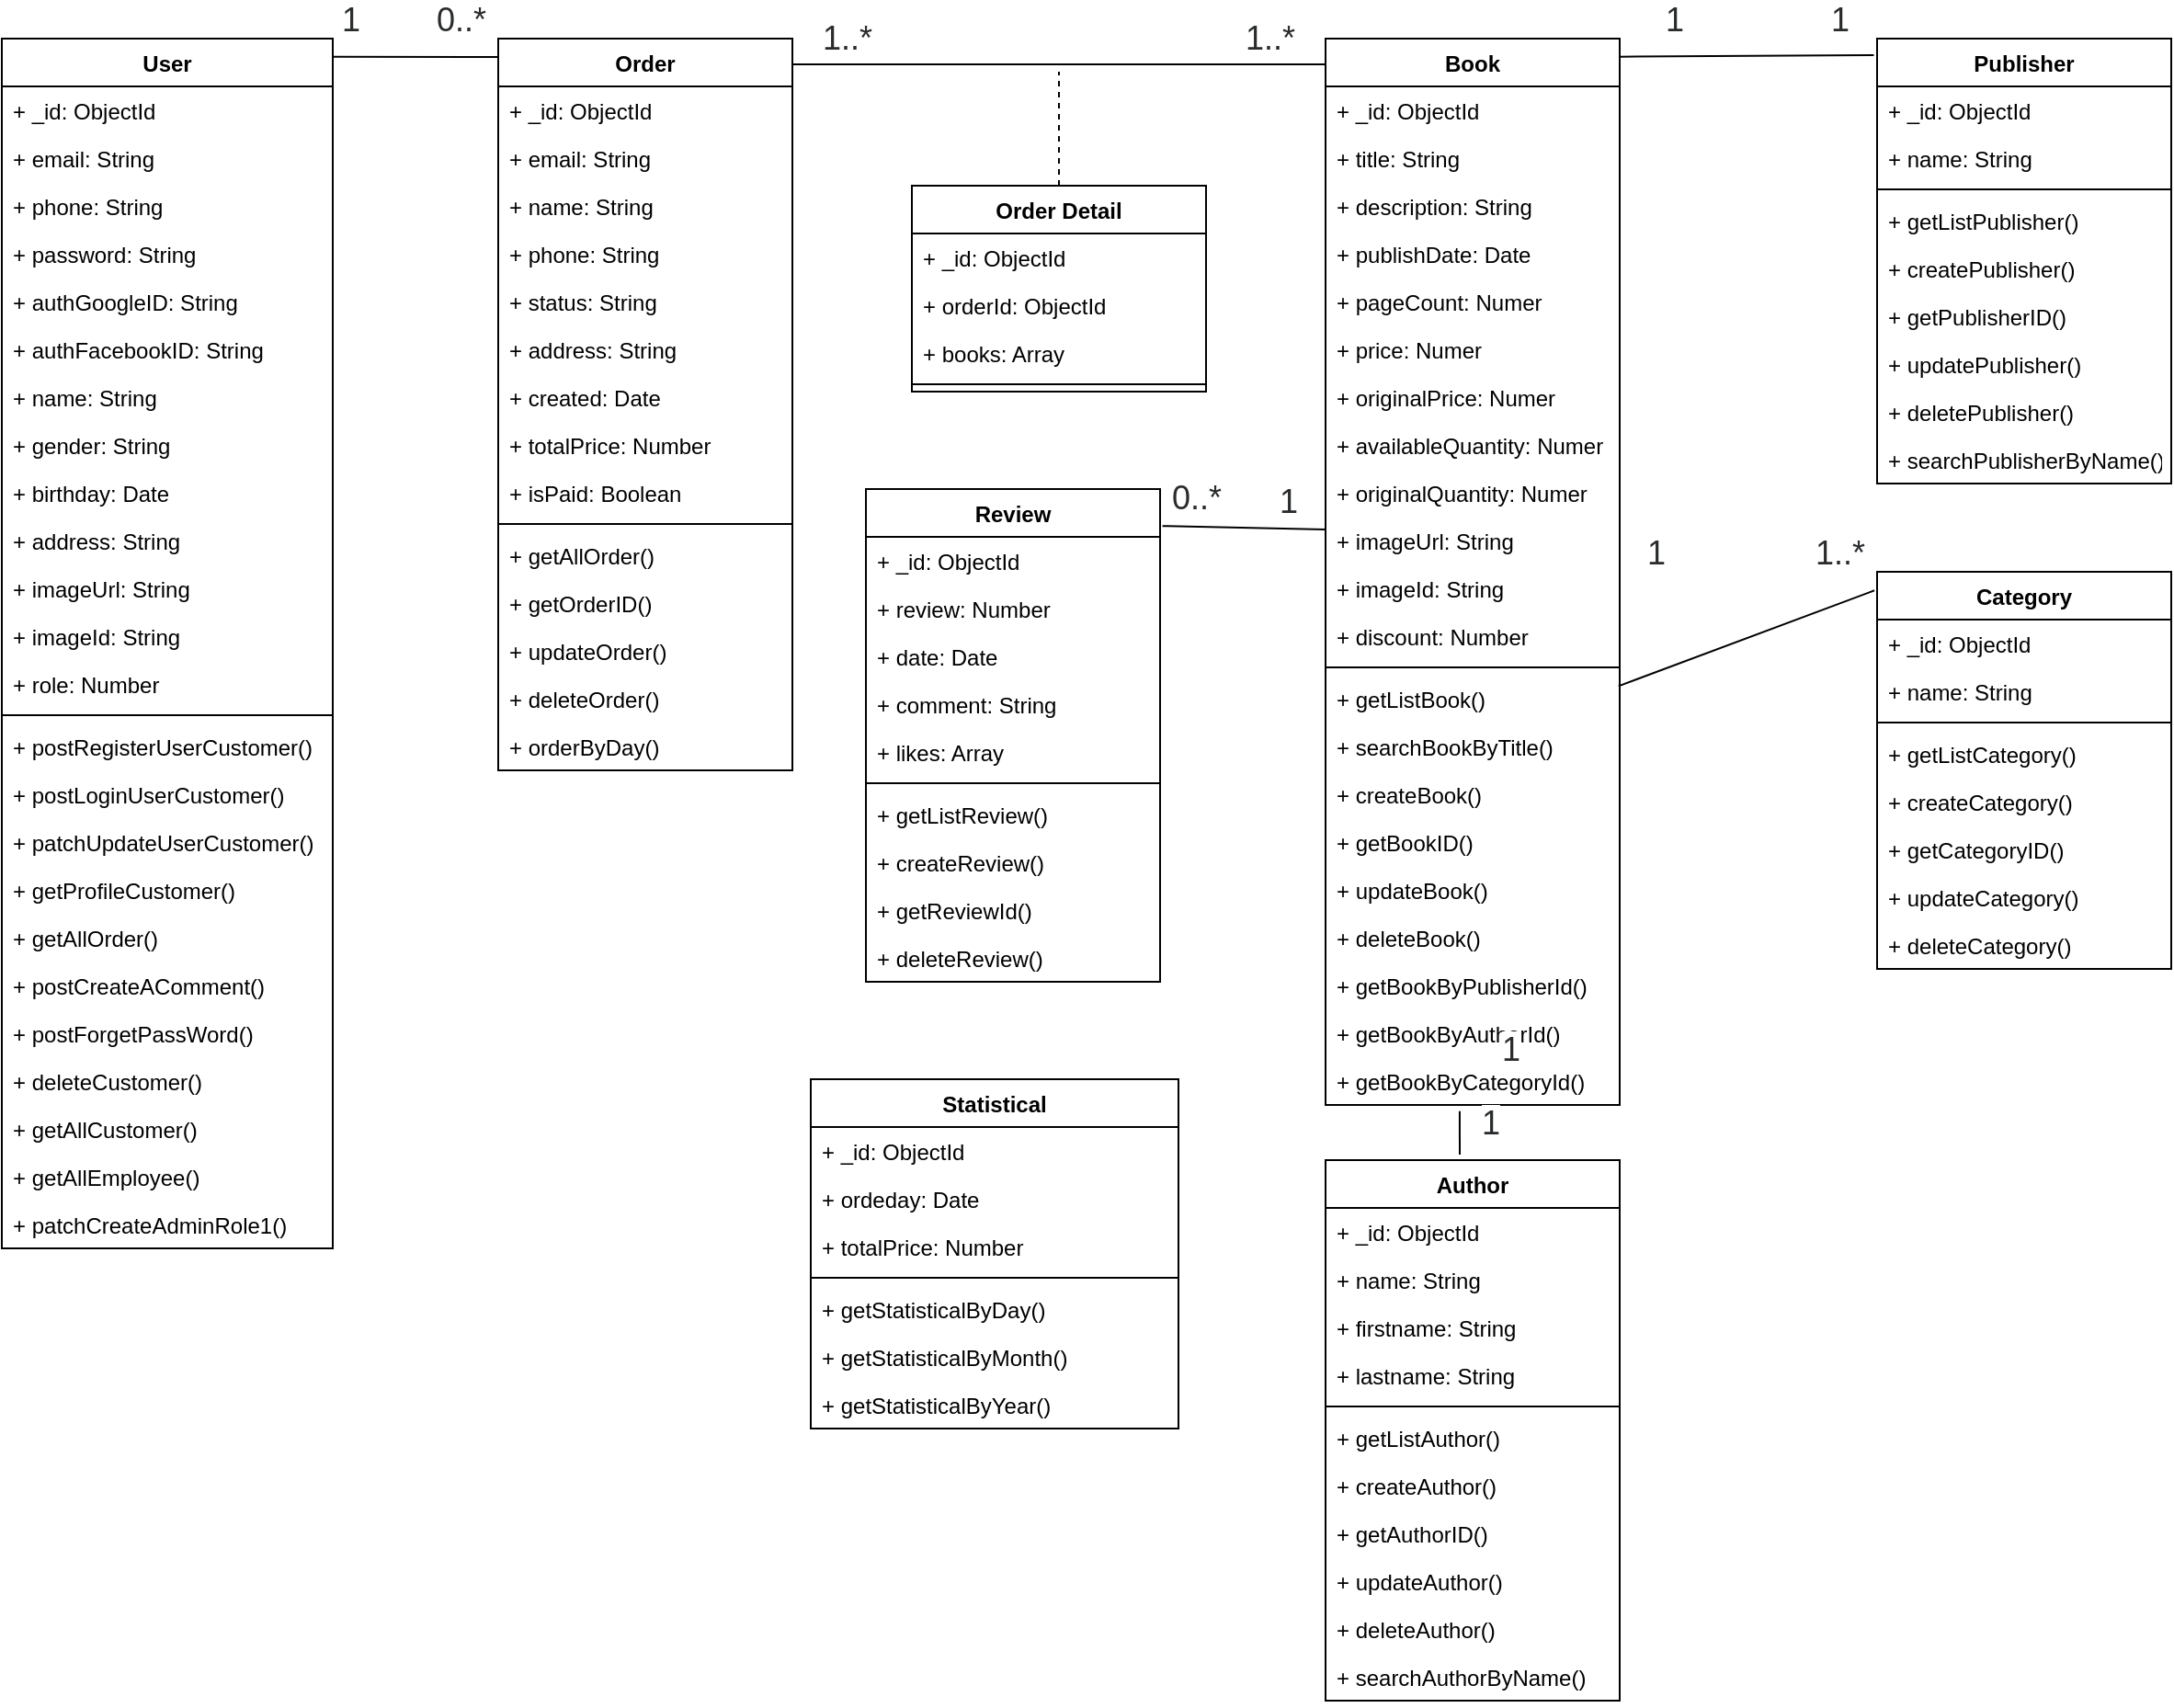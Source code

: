 <mxfile version="14.1.8" type="device"><diagram id="a4FAMUlHdTOHTeYspnEm" name="Page-1"><mxGraphModel dx="1803" dy="615" grid="1" gridSize="10" guides="1" tooltips="1" connect="1" arrows="1" fold="1" page="1" pageScale="1" pageWidth="291" pageHeight="413" math="0" shadow="0"><root><mxCell id="0"/><mxCell id="1" parent="0"/><mxCell id="iOgWodM2Bwvsw-cm8h_S-1" value="Book" style="swimlane;fontStyle=1;align=center;verticalAlign=top;childLayout=stackLayout;horizontal=1;startSize=26;horizontalStack=0;resizeParent=1;resizeParentMax=0;resizeLast=0;collapsible=1;marginBottom=0;" parent="1" vertex="1"><mxGeometry x="170" y="70" width="160" height="580" as="geometry"/></mxCell><mxCell id="iOgWodM2Bwvsw-cm8h_S-2" value="+ _id: ObjectId" style="text;strokeColor=none;fillColor=none;align=left;verticalAlign=top;spacingLeft=4;spacingRight=4;overflow=hidden;rotatable=0;points=[[0,0.5],[1,0.5]];portConstraint=eastwest;" parent="iOgWodM2Bwvsw-cm8h_S-1" vertex="1"><mxGeometry y="26" width="160" height="26" as="geometry"/></mxCell><mxCell id="iOgWodM2Bwvsw-cm8h_S-5" value="+ title: String" style="text;strokeColor=none;fillColor=none;align=left;verticalAlign=top;spacingLeft=4;spacingRight=4;overflow=hidden;rotatable=0;points=[[0,0.5],[1,0.5]];portConstraint=eastwest;" parent="iOgWodM2Bwvsw-cm8h_S-1" vertex="1"><mxGeometry y="52" width="160" height="26" as="geometry"/></mxCell><mxCell id="iOgWodM2Bwvsw-cm8h_S-6" value="+ description: String&#10;" style="text;strokeColor=none;fillColor=none;align=left;verticalAlign=top;spacingLeft=4;spacingRight=4;overflow=hidden;rotatable=0;points=[[0,0.5],[1,0.5]];portConstraint=eastwest;" parent="iOgWodM2Bwvsw-cm8h_S-1" vertex="1"><mxGeometry y="78" width="160" height="26" as="geometry"/></mxCell><mxCell id="iOgWodM2Bwvsw-cm8h_S-7" value="+ publishDate: Date&#10;" style="text;strokeColor=none;fillColor=none;align=left;verticalAlign=top;spacingLeft=4;spacingRight=4;overflow=hidden;rotatable=0;points=[[0,0.5],[1,0.5]];portConstraint=eastwest;" parent="iOgWodM2Bwvsw-cm8h_S-1" vertex="1"><mxGeometry y="104" width="160" height="26" as="geometry"/></mxCell><mxCell id="iOgWodM2Bwvsw-cm8h_S-8" value="+ pageCount: Numer&#10;" style="text;strokeColor=none;fillColor=none;align=left;verticalAlign=top;spacingLeft=4;spacingRight=4;overflow=hidden;rotatable=0;points=[[0,0.5],[1,0.5]];portConstraint=eastwest;" parent="iOgWodM2Bwvsw-cm8h_S-1" vertex="1"><mxGeometry y="130" width="160" height="26" as="geometry"/></mxCell><mxCell id="iOgWodM2Bwvsw-cm8h_S-9" value="+ price: Numer&#10;" style="text;strokeColor=none;fillColor=none;align=left;verticalAlign=top;spacingLeft=4;spacingRight=4;overflow=hidden;rotatable=0;points=[[0,0.5],[1,0.5]];portConstraint=eastwest;" parent="iOgWodM2Bwvsw-cm8h_S-1" vertex="1"><mxGeometry y="156" width="160" height="26" as="geometry"/></mxCell><mxCell id="Fc0qCWiPgRlfcZwgJmHc-1" value="+ originalPrice: Numer&#10;" style="text;strokeColor=none;fillColor=none;align=left;verticalAlign=top;spacingLeft=4;spacingRight=4;overflow=hidden;rotatable=0;points=[[0,0.5],[1,0.5]];portConstraint=eastwest;" vertex="1" parent="iOgWodM2Bwvsw-cm8h_S-1"><mxGeometry y="182" width="160" height="26" as="geometry"/></mxCell><mxCell id="iOgWodM2Bwvsw-cm8h_S-10" value="+ availableQuantity: Numer&#10;" style="text;strokeColor=none;fillColor=none;align=left;verticalAlign=top;spacingLeft=4;spacingRight=4;overflow=hidden;rotatable=0;points=[[0,0.5],[1,0.5]];portConstraint=eastwest;" parent="iOgWodM2Bwvsw-cm8h_S-1" vertex="1"><mxGeometry y="208" width="160" height="26" as="geometry"/></mxCell><mxCell id="Fc0qCWiPgRlfcZwgJmHc-2" value="+ originalQuantity: Numer&#10;" style="text;strokeColor=none;fillColor=none;align=left;verticalAlign=top;spacingLeft=4;spacingRight=4;overflow=hidden;rotatable=0;points=[[0,0.5],[1,0.5]];portConstraint=eastwest;" vertex="1" parent="iOgWodM2Bwvsw-cm8h_S-1"><mxGeometry y="234" width="160" height="26" as="geometry"/></mxCell><mxCell id="iOgWodM2Bwvsw-cm8h_S-11" value="+ imageUrl: String&#10;" style="text;strokeColor=none;fillColor=none;align=left;verticalAlign=top;spacingLeft=4;spacingRight=4;overflow=hidden;rotatable=0;points=[[0,0.5],[1,0.5]];portConstraint=eastwest;" parent="iOgWodM2Bwvsw-cm8h_S-1" vertex="1"><mxGeometry y="260" width="160" height="26" as="geometry"/></mxCell><mxCell id="iOgWodM2Bwvsw-cm8h_S-13" value="+ imageId: String&#10;" style="text;strokeColor=none;fillColor=none;align=left;verticalAlign=top;spacingLeft=4;spacingRight=4;overflow=hidden;rotatable=0;points=[[0,0.5],[1,0.5]];portConstraint=eastwest;" parent="iOgWodM2Bwvsw-cm8h_S-1" vertex="1"><mxGeometry y="286" width="160" height="26" as="geometry"/></mxCell><mxCell id="iOgWodM2Bwvsw-cm8h_S-12" value="+ discount: Number&#10;" style="text;strokeColor=none;fillColor=none;align=left;verticalAlign=top;spacingLeft=4;spacingRight=4;overflow=hidden;rotatable=0;points=[[0,0.5],[1,0.5]];portConstraint=eastwest;" parent="iOgWodM2Bwvsw-cm8h_S-1" vertex="1"><mxGeometry y="312" width="160" height="26" as="geometry"/></mxCell><mxCell id="iOgWodM2Bwvsw-cm8h_S-3" value="" style="line;strokeWidth=1;fillColor=none;align=left;verticalAlign=middle;spacingTop=-1;spacingLeft=3;spacingRight=3;rotatable=0;labelPosition=right;points=[];portConstraint=eastwest;" parent="iOgWodM2Bwvsw-cm8h_S-1" vertex="1"><mxGeometry y="338" width="160" height="8" as="geometry"/></mxCell><mxCell id="iOgWodM2Bwvsw-cm8h_S-4" value="+ getListBook()" style="text;strokeColor=none;fillColor=none;align=left;verticalAlign=top;spacingLeft=4;spacingRight=4;overflow=hidden;rotatable=0;points=[[0,0.5],[1,0.5]];portConstraint=eastwest;" parent="iOgWodM2Bwvsw-cm8h_S-1" vertex="1"><mxGeometry y="346" width="160" height="26" as="geometry"/></mxCell><mxCell id="iOgWodM2Bwvsw-cm8h_S-14" value="+ searchBookByTitle()" style="text;strokeColor=none;fillColor=none;align=left;verticalAlign=top;spacingLeft=4;spacingRight=4;overflow=hidden;rotatable=0;points=[[0,0.5],[1,0.5]];portConstraint=eastwest;" parent="iOgWodM2Bwvsw-cm8h_S-1" vertex="1"><mxGeometry y="372" width="160" height="26" as="geometry"/></mxCell><mxCell id="iOgWodM2Bwvsw-cm8h_S-15" value="+ createBook()" style="text;strokeColor=none;fillColor=none;align=left;verticalAlign=top;spacingLeft=4;spacingRight=4;overflow=hidden;rotatable=0;points=[[0,0.5],[1,0.5]];portConstraint=eastwest;" parent="iOgWodM2Bwvsw-cm8h_S-1" vertex="1"><mxGeometry y="398" width="160" height="26" as="geometry"/></mxCell><mxCell id="iOgWodM2Bwvsw-cm8h_S-16" value="+ getBookID()" style="text;strokeColor=none;fillColor=none;align=left;verticalAlign=top;spacingLeft=4;spacingRight=4;overflow=hidden;rotatable=0;points=[[0,0.5],[1,0.5]];portConstraint=eastwest;" parent="iOgWodM2Bwvsw-cm8h_S-1" vertex="1"><mxGeometry y="424" width="160" height="26" as="geometry"/></mxCell><mxCell id="iOgWodM2Bwvsw-cm8h_S-17" value="+ updateBook()" style="text;strokeColor=none;fillColor=none;align=left;verticalAlign=top;spacingLeft=4;spacingRight=4;overflow=hidden;rotatable=0;points=[[0,0.5],[1,0.5]];portConstraint=eastwest;" parent="iOgWodM2Bwvsw-cm8h_S-1" vertex="1"><mxGeometry y="450" width="160" height="26" as="geometry"/></mxCell><mxCell id="iOgWodM2Bwvsw-cm8h_S-18" value="+ deleteBook()" style="text;strokeColor=none;fillColor=none;align=left;verticalAlign=top;spacingLeft=4;spacingRight=4;overflow=hidden;rotatable=0;points=[[0,0.5],[1,0.5]];portConstraint=eastwest;" parent="iOgWodM2Bwvsw-cm8h_S-1" vertex="1"><mxGeometry y="476" width="160" height="26" as="geometry"/></mxCell><mxCell id="iOgWodM2Bwvsw-cm8h_S-19" value="+ getBookByPublisherId()" style="text;strokeColor=none;fillColor=none;align=left;verticalAlign=top;spacingLeft=4;spacingRight=4;overflow=hidden;rotatable=0;points=[[0,0.5],[1,0.5]];portConstraint=eastwest;" parent="iOgWodM2Bwvsw-cm8h_S-1" vertex="1"><mxGeometry y="502" width="160" height="26" as="geometry"/></mxCell><mxCell id="iOgWodM2Bwvsw-cm8h_S-20" value="+ getBookByAuthorId()" style="text;strokeColor=none;fillColor=none;align=left;verticalAlign=top;spacingLeft=4;spacingRight=4;overflow=hidden;rotatable=0;points=[[0,0.5],[1,0.5]];portConstraint=eastwest;" parent="iOgWodM2Bwvsw-cm8h_S-1" vertex="1"><mxGeometry y="528" width="160" height="26" as="geometry"/></mxCell><mxCell id="iOgWodM2Bwvsw-cm8h_S-21" value="+ getBookByCategoryId()" style="text;strokeColor=none;fillColor=none;align=left;verticalAlign=top;spacingLeft=4;spacingRight=4;overflow=hidden;rotatable=0;points=[[0,0.5],[1,0.5]];portConstraint=eastwest;" parent="iOgWodM2Bwvsw-cm8h_S-1" vertex="1"><mxGeometry y="554" width="160" height="26" as="geometry"/></mxCell><mxCell id="iOgWodM2Bwvsw-cm8h_S-22" value="User&#10;" style="swimlane;fontStyle=1;align=center;verticalAlign=top;childLayout=stackLayout;horizontal=1;startSize=26;horizontalStack=0;resizeParent=1;resizeParentMax=0;resizeLast=0;collapsible=1;marginBottom=0;" parent="1" vertex="1"><mxGeometry x="-550" y="70" width="180" height="658" as="geometry"/></mxCell><mxCell id="iOgWodM2Bwvsw-cm8h_S-23" value="+ _id: ObjectId" style="text;strokeColor=none;fillColor=none;align=left;verticalAlign=top;spacingLeft=4;spacingRight=4;overflow=hidden;rotatable=0;points=[[0,0.5],[1,0.5]];portConstraint=eastwest;" parent="iOgWodM2Bwvsw-cm8h_S-22" vertex="1"><mxGeometry y="26" width="180" height="26" as="geometry"/></mxCell><mxCell id="iOgWodM2Bwvsw-cm8h_S-26" value="+ email: String&#10;" style="text;strokeColor=none;fillColor=none;align=left;verticalAlign=top;spacingLeft=4;spacingRight=4;overflow=hidden;rotatable=0;points=[[0,0.5],[1,0.5]];portConstraint=eastwest;" parent="iOgWodM2Bwvsw-cm8h_S-22" vertex="1"><mxGeometry y="52" width="180" height="26" as="geometry"/></mxCell><mxCell id="iOgWodM2Bwvsw-cm8h_S-27" value="+ phone: String&#10;" style="text;strokeColor=none;fillColor=none;align=left;verticalAlign=top;spacingLeft=4;spacingRight=4;overflow=hidden;rotatable=0;points=[[0,0.5],[1,0.5]];portConstraint=eastwest;" parent="iOgWodM2Bwvsw-cm8h_S-22" vertex="1"><mxGeometry y="78" width="180" height="26" as="geometry"/></mxCell><mxCell id="iOgWodM2Bwvsw-cm8h_S-28" value="+ password: String&#10;" style="text;strokeColor=none;fillColor=none;align=left;verticalAlign=top;spacingLeft=4;spacingRight=4;overflow=hidden;rotatable=0;points=[[0,0.5],[1,0.5]];portConstraint=eastwest;" parent="iOgWodM2Bwvsw-cm8h_S-22" vertex="1"><mxGeometry y="104" width="180" height="26" as="geometry"/></mxCell><mxCell id="iOgWodM2Bwvsw-cm8h_S-29" value="+ authGoogleID: String&#10;" style="text;strokeColor=none;fillColor=none;align=left;verticalAlign=top;spacingLeft=4;spacingRight=4;overflow=hidden;rotatable=0;points=[[0,0.5],[1,0.5]];portConstraint=eastwest;" parent="iOgWodM2Bwvsw-cm8h_S-22" vertex="1"><mxGeometry y="130" width="180" height="26" as="geometry"/></mxCell><mxCell id="iOgWodM2Bwvsw-cm8h_S-30" value="+ authFacebookID: String&#10;" style="text;strokeColor=none;fillColor=none;align=left;verticalAlign=top;spacingLeft=4;spacingRight=4;overflow=hidden;rotatable=0;points=[[0,0.5],[1,0.5]];portConstraint=eastwest;" parent="iOgWodM2Bwvsw-cm8h_S-22" vertex="1"><mxGeometry y="156" width="180" height="26" as="geometry"/></mxCell><mxCell id="iOgWodM2Bwvsw-cm8h_S-32" value="+ name: String&#10;" style="text;strokeColor=none;fillColor=none;align=left;verticalAlign=top;spacingLeft=4;spacingRight=4;overflow=hidden;rotatable=0;points=[[0,0.5],[1,0.5]];portConstraint=eastwest;" parent="iOgWodM2Bwvsw-cm8h_S-22" vertex="1"><mxGeometry y="182" width="180" height="26" as="geometry"/></mxCell><mxCell id="iOgWodM2Bwvsw-cm8h_S-33" value="+ gender: String&#10;" style="text;strokeColor=none;fillColor=none;align=left;verticalAlign=top;spacingLeft=4;spacingRight=4;overflow=hidden;rotatable=0;points=[[0,0.5],[1,0.5]];portConstraint=eastwest;" parent="iOgWodM2Bwvsw-cm8h_S-22" vertex="1"><mxGeometry y="208" width="180" height="26" as="geometry"/></mxCell><mxCell id="iOgWodM2Bwvsw-cm8h_S-34" value="+ birthday: Date" style="text;strokeColor=none;fillColor=none;align=left;verticalAlign=top;spacingLeft=4;spacingRight=4;overflow=hidden;rotatable=0;points=[[0,0.5],[1,0.5]];portConstraint=eastwest;" parent="iOgWodM2Bwvsw-cm8h_S-22" vertex="1"><mxGeometry y="234" width="180" height="26" as="geometry"/></mxCell><mxCell id="iOgWodM2Bwvsw-cm8h_S-35" value="+ address: String&#10;" style="text;strokeColor=none;fillColor=none;align=left;verticalAlign=top;spacingLeft=4;spacingRight=4;overflow=hidden;rotatable=0;points=[[0,0.5],[1,0.5]];portConstraint=eastwest;" parent="iOgWodM2Bwvsw-cm8h_S-22" vertex="1"><mxGeometry y="260" width="180" height="26" as="geometry"/></mxCell><mxCell id="iOgWodM2Bwvsw-cm8h_S-36" value="+ imageUrl: String&#10;" style="text;strokeColor=none;fillColor=none;align=left;verticalAlign=top;spacingLeft=4;spacingRight=4;overflow=hidden;rotatable=0;points=[[0,0.5],[1,0.5]];portConstraint=eastwest;" parent="iOgWodM2Bwvsw-cm8h_S-22" vertex="1"><mxGeometry y="286" width="180" height="26" as="geometry"/></mxCell><mxCell id="iOgWodM2Bwvsw-cm8h_S-37" value="+ imageId: String&#10;" style="text;strokeColor=none;fillColor=none;align=left;verticalAlign=top;spacingLeft=4;spacingRight=4;overflow=hidden;rotatable=0;points=[[0,0.5],[1,0.5]];portConstraint=eastwest;" parent="iOgWodM2Bwvsw-cm8h_S-22" vertex="1"><mxGeometry y="312" width="180" height="26" as="geometry"/></mxCell><mxCell id="iOgWodM2Bwvsw-cm8h_S-38" value="+ role: Number&#10;" style="text;strokeColor=none;fillColor=none;align=left;verticalAlign=top;spacingLeft=4;spacingRight=4;overflow=hidden;rotatable=0;points=[[0,0.5],[1,0.5]];portConstraint=eastwest;" parent="iOgWodM2Bwvsw-cm8h_S-22" vertex="1"><mxGeometry y="338" width="180" height="26" as="geometry"/></mxCell><mxCell id="iOgWodM2Bwvsw-cm8h_S-24" value="" style="line;strokeWidth=1;fillColor=none;align=left;verticalAlign=middle;spacingTop=-1;spacingLeft=3;spacingRight=3;rotatable=0;labelPosition=right;points=[];portConstraint=eastwest;" parent="iOgWodM2Bwvsw-cm8h_S-22" vertex="1"><mxGeometry y="364" width="180" height="8" as="geometry"/></mxCell><mxCell id="iOgWodM2Bwvsw-cm8h_S-25" value="+ postRegisterUserCustomer()" style="text;strokeColor=none;fillColor=none;align=left;verticalAlign=top;spacingLeft=4;spacingRight=4;overflow=hidden;rotatable=0;points=[[0,0.5],[1,0.5]];portConstraint=eastwest;" parent="iOgWodM2Bwvsw-cm8h_S-22" vertex="1"><mxGeometry y="372" width="180" height="26" as="geometry"/></mxCell><mxCell id="iOgWodM2Bwvsw-cm8h_S-41" value="+ postLoginUserCustomer()" style="text;strokeColor=none;fillColor=none;align=left;verticalAlign=top;spacingLeft=4;spacingRight=4;overflow=hidden;rotatable=0;points=[[0,0.5],[1,0.5]];portConstraint=eastwest;" parent="iOgWodM2Bwvsw-cm8h_S-22" vertex="1"><mxGeometry y="398" width="180" height="26" as="geometry"/></mxCell><mxCell id="iOgWodM2Bwvsw-cm8h_S-42" value="+ patchUpdateUserCustomer()" style="text;strokeColor=none;fillColor=none;align=left;verticalAlign=top;spacingLeft=4;spacingRight=4;overflow=hidden;rotatable=0;points=[[0,0.5],[1,0.5]];portConstraint=eastwest;" parent="iOgWodM2Bwvsw-cm8h_S-22" vertex="1"><mxGeometry y="424" width="180" height="26" as="geometry"/></mxCell><mxCell id="iOgWodM2Bwvsw-cm8h_S-43" value="+ getProfileCustomer()" style="text;strokeColor=none;fillColor=none;align=left;verticalAlign=top;spacingLeft=4;spacingRight=4;overflow=hidden;rotatable=0;points=[[0,0.5],[1,0.5]];portConstraint=eastwest;" parent="iOgWodM2Bwvsw-cm8h_S-22" vertex="1"><mxGeometry y="450" width="180" height="26" as="geometry"/></mxCell><mxCell id="iOgWodM2Bwvsw-cm8h_S-44" value="+ getAllOrder()" style="text;strokeColor=none;fillColor=none;align=left;verticalAlign=top;spacingLeft=4;spacingRight=4;overflow=hidden;rotatable=0;points=[[0,0.5],[1,0.5]];portConstraint=eastwest;" parent="iOgWodM2Bwvsw-cm8h_S-22" vertex="1"><mxGeometry y="476" width="180" height="26" as="geometry"/></mxCell><mxCell id="iOgWodM2Bwvsw-cm8h_S-45" value="+ postCreateAComment()" style="text;strokeColor=none;fillColor=none;align=left;verticalAlign=top;spacingLeft=4;spacingRight=4;overflow=hidden;rotatable=0;points=[[0,0.5],[1,0.5]];portConstraint=eastwest;" parent="iOgWodM2Bwvsw-cm8h_S-22" vertex="1"><mxGeometry y="502" width="180" height="26" as="geometry"/></mxCell><mxCell id="iOgWodM2Bwvsw-cm8h_S-46" value="+ postForgetPassWord()" style="text;strokeColor=none;fillColor=none;align=left;verticalAlign=top;spacingLeft=4;spacingRight=4;overflow=hidden;rotatable=0;points=[[0,0.5],[1,0.5]];portConstraint=eastwest;" parent="iOgWodM2Bwvsw-cm8h_S-22" vertex="1"><mxGeometry y="528" width="180" height="26" as="geometry"/></mxCell><mxCell id="iOgWodM2Bwvsw-cm8h_S-47" value="+ deleteCustomer()" style="text;strokeColor=none;fillColor=none;align=left;verticalAlign=top;spacingLeft=4;spacingRight=4;overflow=hidden;rotatable=0;points=[[0,0.5],[1,0.5]];portConstraint=eastwest;" parent="iOgWodM2Bwvsw-cm8h_S-22" vertex="1"><mxGeometry y="554" width="180" height="26" as="geometry"/></mxCell><mxCell id="iOgWodM2Bwvsw-cm8h_S-48" value="+ getAllCustomer()" style="text;strokeColor=none;fillColor=none;align=left;verticalAlign=top;spacingLeft=4;spacingRight=4;overflow=hidden;rotatable=0;points=[[0,0.5],[1,0.5]];portConstraint=eastwest;" parent="iOgWodM2Bwvsw-cm8h_S-22" vertex="1"><mxGeometry y="580" width="180" height="26" as="geometry"/></mxCell><mxCell id="iOgWodM2Bwvsw-cm8h_S-49" value="+ getAllEmployee()" style="text;strokeColor=none;fillColor=none;align=left;verticalAlign=top;spacingLeft=4;spacingRight=4;overflow=hidden;rotatable=0;points=[[0,0.5],[1,0.5]];portConstraint=eastwest;" parent="iOgWodM2Bwvsw-cm8h_S-22" vertex="1"><mxGeometry y="606" width="180" height="26" as="geometry"/></mxCell><mxCell id="iOgWodM2Bwvsw-cm8h_S-50" value="+ patchCreateAdminRole1()" style="text;strokeColor=none;fillColor=none;align=left;verticalAlign=top;spacingLeft=4;spacingRight=4;overflow=hidden;rotatable=0;points=[[0,0.5],[1,0.5]];portConstraint=eastwest;" parent="iOgWodM2Bwvsw-cm8h_S-22" vertex="1"><mxGeometry y="632" width="180" height="26" as="geometry"/></mxCell><mxCell id="iOgWodM2Bwvsw-cm8h_S-51" value="Category" style="swimlane;fontStyle=1;align=center;verticalAlign=top;childLayout=stackLayout;horizontal=1;startSize=26;horizontalStack=0;resizeParent=1;resizeParentMax=0;resizeLast=0;collapsible=1;marginBottom=0;" parent="1" vertex="1"><mxGeometry x="470" y="360" width="160" height="216" as="geometry"/></mxCell><mxCell id="iOgWodM2Bwvsw-cm8h_S-55" value="+ _id: ObjectId" style="text;strokeColor=none;fillColor=none;align=left;verticalAlign=top;spacingLeft=4;spacingRight=4;overflow=hidden;rotatable=0;points=[[0,0.5],[1,0.5]];portConstraint=eastwest;" parent="iOgWodM2Bwvsw-cm8h_S-51" vertex="1"><mxGeometry y="26" width="160" height="26" as="geometry"/></mxCell><mxCell id="iOgWodM2Bwvsw-cm8h_S-52" value="+ name: String" style="text;strokeColor=none;fillColor=none;align=left;verticalAlign=top;spacingLeft=4;spacingRight=4;overflow=hidden;rotatable=0;points=[[0,0.5],[1,0.5]];portConstraint=eastwest;" parent="iOgWodM2Bwvsw-cm8h_S-51" vertex="1"><mxGeometry y="52" width="160" height="26" as="geometry"/></mxCell><mxCell id="iOgWodM2Bwvsw-cm8h_S-53" value="" style="line;strokeWidth=1;fillColor=none;align=left;verticalAlign=middle;spacingTop=-1;spacingLeft=3;spacingRight=3;rotatable=0;labelPosition=right;points=[];portConstraint=eastwest;" parent="iOgWodM2Bwvsw-cm8h_S-51" vertex="1"><mxGeometry y="78" width="160" height="8" as="geometry"/></mxCell><mxCell id="iOgWodM2Bwvsw-cm8h_S-54" value="+ getListCategory()" style="text;strokeColor=none;fillColor=none;align=left;verticalAlign=top;spacingLeft=4;spacingRight=4;overflow=hidden;rotatable=0;points=[[0,0.5],[1,0.5]];portConstraint=eastwest;" parent="iOgWodM2Bwvsw-cm8h_S-51" vertex="1"><mxGeometry y="86" width="160" height="26" as="geometry"/></mxCell><mxCell id="iOgWodM2Bwvsw-cm8h_S-61" value="+ createCategory()" style="text;strokeColor=none;fillColor=none;align=left;verticalAlign=top;spacingLeft=4;spacingRight=4;overflow=hidden;rotatable=0;points=[[0,0.5],[1,0.5]];portConstraint=eastwest;" parent="iOgWodM2Bwvsw-cm8h_S-51" vertex="1"><mxGeometry y="112" width="160" height="26" as="geometry"/></mxCell><mxCell id="iOgWodM2Bwvsw-cm8h_S-62" value="+ getCategoryID()" style="text;strokeColor=none;fillColor=none;align=left;verticalAlign=top;spacingLeft=4;spacingRight=4;overflow=hidden;rotatable=0;points=[[0,0.5],[1,0.5]];portConstraint=eastwest;" parent="iOgWodM2Bwvsw-cm8h_S-51" vertex="1"><mxGeometry y="138" width="160" height="26" as="geometry"/></mxCell><mxCell id="iOgWodM2Bwvsw-cm8h_S-63" value="+ updateCategory()" style="text;strokeColor=none;fillColor=none;align=left;verticalAlign=top;spacingLeft=4;spacingRight=4;overflow=hidden;rotatable=0;points=[[0,0.5],[1,0.5]];portConstraint=eastwest;" parent="iOgWodM2Bwvsw-cm8h_S-51" vertex="1"><mxGeometry y="164" width="160" height="26" as="geometry"/></mxCell><mxCell id="iOgWodM2Bwvsw-cm8h_S-64" value="+ deleteCategory()" style="text;strokeColor=none;fillColor=none;align=left;verticalAlign=top;spacingLeft=4;spacingRight=4;overflow=hidden;rotatable=0;points=[[0,0.5],[1,0.5]];portConstraint=eastwest;" parent="iOgWodM2Bwvsw-cm8h_S-51" vertex="1"><mxGeometry y="190" width="160" height="26" as="geometry"/></mxCell><mxCell id="iOgWodM2Bwvsw-cm8h_S-56" value="Order" style="swimlane;fontStyle=1;align=center;verticalAlign=top;childLayout=stackLayout;horizontal=1;startSize=26;horizontalStack=0;resizeParent=1;resizeParentMax=0;resizeLast=0;collapsible=1;marginBottom=0;" parent="1" vertex="1"><mxGeometry x="-280" y="70" width="160" height="398" as="geometry"/></mxCell><mxCell id="iOgWodM2Bwvsw-cm8h_S-57" value="+ _id: ObjectId" style="text;strokeColor=none;fillColor=none;align=left;verticalAlign=top;spacingLeft=4;spacingRight=4;overflow=hidden;rotatable=0;points=[[0,0.5],[1,0.5]];portConstraint=eastwest;" parent="iOgWodM2Bwvsw-cm8h_S-56" vertex="1"><mxGeometry y="26" width="160" height="26" as="geometry"/></mxCell><mxCell id="iOgWodM2Bwvsw-cm8h_S-65" value="+ email: String" style="text;strokeColor=none;fillColor=none;align=left;verticalAlign=top;spacingLeft=4;spacingRight=4;overflow=hidden;rotatable=0;points=[[0,0.5],[1,0.5]];portConstraint=eastwest;" parent="iOgWodM2Bwvsw-cm8h_S-56" vertex="1"><mxGeometry y="52" width="160" height="26" as="geometry"/></mxCell><mxCell id="iOgWodM2Bwvsw-cm8h_S-58" value="+ name: String" style="text;strokeColor=none;fillColor=none;align=left;verticalAlign=top;spacingLeft=4;spacingRight=4;overflow=hidden;rotatable=0;points=[[0,0.5],[1,0.5]];portConstraint=eastwest;" parent="iOgWodM2Bwvsw-cm8h_S-56" vertex="1"><mxGeometry y="78" width="160" height="26" as="geometry"/></mxCell><mxCell id="iOgWodM2Bwvsw-cm8h_S-66" value="+ phone: String" style="text;strokeColor=none;fillColor=none;align=left;verticalAlign=top;spacingLeft=4;spacingRight=4;overflow=hidden;rotatable=0;points=[[0,0.5],[1,0.5]];portConstraint=eastwest;" parent="iOgWodM2Bwvsw-cm8h_S-56" vertex="1"><mxGeometry y="104" width="160" height="26" as="geometry"/></mxCell><mxCell id="iOgWodM2Bwvsw-cm8h_S-67" value="+ status: String" style="text;strokeColor=none;fillColor=none;align=left;verticalAlign=top;spacingLeft=4;spacingRight=4;overflow=hidden;rotatable=0;points=[[0,0.5],[1,0.5]];portConstraint=eastwest;" parent="iOgWodM2Bwvsw-cm8h_S-56" vertex="1"><mxGeometry y="130" width="160" height="26" as="geometry"/></mxCell><mxCell id="iOgWodM2Bwvsw-cm8h_S-68" value="+ address: String" style="text;strokeColor=none;fillColor=none;align=left;verticalAlign=top;spacingLeft=4;spacingRight=4;overflow=hidden;rotatable=0;points=[[0,0.5],[1,0.5]];portConstraint=eastwest;" parent="iOgWodM2Bwvsw-cm8h_S-56" vertex="1"><mxGeometry y="156" width="160" height="26" as="geometry"/></mxCell><mxCell id="iOgWodM2Bwvsw-cm8h_S-69" value="+ created: Date" style="text;strokeColor=none;fillColor=none;align=left;verticalAlign=top;spacingLeft=4;spacingRight=4;overflow=hidden;rotatable=0;points=[[0,0.5],[1,0.5]];portConstraint=eastwest;" parent="iOgWodM2Bwvsw-cm8h_S-56" vertex="1"><mxGeometry y="182" width="160" height="26" as="geometry"/></mxCell><mxCell id="iOgWodM2Bwvsw-cm8h_S-70" value="+ totalPrice: Number" style="text;strokeColor=none;fillColor=none;align=left;verticalAlign=top;spacingLeft=4;spacingRight=4;overflow=hidden;rotatable=0;points=[[0,0.5],[1,0.5]];portConstraint=eastwest;" parent="iOgWodM2Bwvsw-cm8h_S-56" vertex="1"><mxGeometry y="208" width="160" height="26" as="geometry"/></mxCell><mxCell id="iOgWodM2Bwvsw-cm8h_S-71" value="+ isPaid: Boolean" style="text;strokeColor=none;fillColor=none;align=left;verticalAlign=top;spacingLeft=4;spacingRight=4;overflow=hidden;rotatable=0;points=[[0,0.5],[1,0.5]];portConstraint=eastwest;" parent="iOgWodM2Bwvsw-cm8h_S-56" vertex="1"><mxGeometry y="234" width="160" height="26" as="geometry"/></mxCell><mxCell id="iOgWodM2Bwvsw-cm8h_S-59" value="" style="line;strokeWidth=1;fillColor=none;align=left;verticalAlign=middle;spacingTop=-1;spacingLeft=3;spacingRight=3;rotatable=0;labelPosition=right;points=[];portConstraint=eastwest;" parent="iOgWodM2Bwvsw-cm8h_S-56" vertex="1"><mxGeometry y="260" width="160" height="8" as="geometry"/></mxCell><mxCell id="iOgWodM2Bwvsw-cm8h_S-60" value="+ getAllOrder()" style="text;strokeColor=none;fillColor=none;align=left;verticalAlign=top;spacingLeft=4;spacingRight=4;overflow=hidden;rotatable=0;points=[[0,0.5],[1,0.5]];portConstraint=eastwest;" parent="iOgWodM2Bwvsw-cm8h_S-56" vertex="1"><mxGeometry y="268" width="160" height="26" as="geometry"/></mxCell><mxCell id="iOgWodM2Bwvsw-cm8h_S-72" value="+ getOrderID()" style="text;strokeColor=none;fillColor=none;align=left;verticalAlign=top;spacingLeft=4;spacingRight=4;overflow=hidden;rotatable=0;points=[[0,0.5],[1,0.5]];portConstraint=eastwest;" parent="iOgWodM2Bwvsw-cm8h_S-56" vertex="1"><mxGeometry y="294" width="160" height="26" as="geometry"/></mxCell><mxCell id="iOgWodM2Bwvsw-cm8h_S-73" value="+ updateOrder()" style="text;strokeColor=none;fillColor=none;align=left;verticalAlign=top;spacingLeft=4;spacingRight=4;overflow=hidden;rotatable=0;points=[[0,0.5],[1,0.5]];portConstraint=eastwest;" parent="iOgWodM2Bwvsw-cm8h_S-56" vertex="1"><mxGeometry y="320" width="160" height="26" as="geometry"/></mxCell><mxCell id="iOgWodM2Bwvsw-cm8h_S-74" value="+ deleteOrder()" style="text;strokeColor=none;fillColor=none;align=left;verticalAlign=top;spacingLeft=4;spacingRight=4;overflow=hidden;rotatable=0;points=[[0,0.5],[1,0.5]];portConstraint=eastwest;" parent="iOgWodM2Bwvsw-cm8h_S-56" vertex="1"><mxGeometry y="346" width="160" height="26" as="geometry"/></mxCell><mxCell id="iOgWodM2Bwvsw-cm8h_S-75" value="+ orderByDay()" style="text;strokeColor=none;fillColor=none;align=left;verticalAlign=top;spacingLeft=4;spacingRight=4;overflow=hidden;rotatable=0;points=[[0,0.5],[1,0.5]];portConstraint=eastwest;" parent="iOgWodM2Bwvsw-cm8h_S-56" vertex="1"><mxGeometry y="372" width="160" height="26" as="geometry"/></mxCell><mxCell id="iOgWodM2Bwvsw-cm8h_S-76" value="Order Detail&#10;" style="swimlane;fontStyle=1;align=center;verticalAlign=top;childLayout=stackLayout;horizontal=1;startSize=26;horizontalStack=0;resizeParent=1;resizeParentMax=0;resizeLast=0;collapsible=1;marginBottom=0;" parent="1" vertex="1"><mxGeometry x="-55" y="150" width="160" height="112" as="geometry"/></mxCell><mxCell id="iOgWodM2Bwvsw-cm8h_S-77" value="+ _id: ObjectId" style="text;strokeColor=none;fillColor=none;align=left;verticalAlign=top;spacingLeft=4;spacingRight=4;overflow=hidden;rotatable=0;points=[[0,0.5],[1,0.5]];portConstraint=eastwest;" parent="iOgWodM2Bwvsw-cm8h_S-76" vertex="1"><mxGeometry y="26" width="160" height="26" as="geometry"/></mxCell><mxCell id="iOgWodM2Bwvsw-cm8h_S-78" value="+ orderId: ObjectId" style="text;strokeColor=none;fillColor=none;align=left;verticalAlign=top;spacingLeft=4;spacingRight=4;overflow=hidden;rotatable=0;points=[[0,0.5],[1,0.5]];portConstraint=eastwest;" parent="iOgWodM2Bwvsw-cm8h_S-76" vertex="1"><mxGeometry y="52" width="160" height="26" as="geometry"/></mxCell><mxCell id="iOgWodM2Bwvsw-cm8h_S-85" value="+ books: Array" style="text;strokeColor=none;fillColor=none;align=left;verticalAlign=top;spacingLeft=4;spacingRight=4;overflow=hidden;rotatable=0;points=[[0,0.5],[1,0.5]];portConstraint=eastwest;" parent="iOgWodM2Bwvsw-cm8h_S-76" vertex="1"><mxGeometry y="78" width="160" height="26" as="geometry"/></mxCell><mxCell id="iOgWodM2Bwvsw-cm8h_S-79" value="" style="line;strokeWidth=1;fillColor=none;align=left;verticalAlign=middle;spacingTop=-1;spacingLeft=3;spacingRight=3;rotatable=0;labelPosition=right;points=[];portConstraint=eastwest;" parent="iOgWodM2Bwvsw-cm8h_S-76" vertex="1"><mxGeometry y="104" width="160" height="8" as="geometry"/></mxCell><mxCell id="iOgWodM2Bwvsw-cm8h_S-86" value="Author" style="swimlane;fontStyle=1;align=center;verticalAlign=top;childLayout=stackLayout;horizontal=1;startSize=26;horizontalStack=0;resizeParent=1;resizeParentMax=0;resizeLast=0;collapsible=1;marginBottom=0;" parent="1" vertex="1"><mxGeometry x="170" y="680" width="160" height="294" as="geometry"/></mxCell><mxCell id="iOgWodM2Bwvsw-cm8h_S-87" value="+ _id: ObjectId" style="text;strokeColor=none;fillColor=none;align=left;verticalAlign=top;spacingLeft=4;spacingRight=4;overflow=hidden;rotatable=0;points=[[0,0.5],[1,0.5]];portConstraint=eastwest;" parent="iOgWodM2Bwvsw-cm8h_S-86" vertex="1"><mxGeometry y="26" width="160" height="26" as="geometry"/></mxCell><mxCell id="iOgWodM2Bwvsw-cm8h_S-95" value="+ name: String" style="text;strokeColor=none;fillColor=none;align=left;verticalAlign=top;spacingLeft=4;spacingRight=4;overflow=hidden;rotatable=0;points=[[0,0.5],[1,0.5]];portConstraint=eastwest;" parent="iOgWodM2Bwvsw-cm8h_S-86" vertex="1"><mxGeometry y="52" width="160" height="26" as="geometry"/></mxCell><mxCell id="iOgWodM2Bwvsw-cm8h_S-96" value="+ firstname: String" style="text;strokeColor=none;fillColor=none;align=left;verticalAlign=top;spacingLeft=4;spacingRight=4;overflow=hidden;rotatable=0;points=[[0,0.5],[1,0.5]];portConstraint=eastwest;" parent="iOgWodM2Bwvsw-cm8h_S-86" vertex="1"><mxGeometry y="78" width="160" height="26" as="geometry"/></mxCell><mxCell id="iOgWodM2Bwvsw-cm8h_S-88" value="+ lastname: String" style="text;strokeColor=none;fillColor=none;align=left;verticalAlign=top;spacingLeft=4;spacingRight=4;overflow=hidden;rotatable=0;points=[[0,0.5],[1,0.5]];portConstraint=eastwest;" parent="iOgWodM2Bwvsw-cm8h_S-86" vertex="1"><mxGeometry y="104" width="160" height="26" as="geometry"/></mxCell><mxCell id="iOgWodM2Bwvsw-cm8h_S-89" value="" style="line;strokeWidth=1;fillColor=none;align=left;verticalAlign=middle;spacingTop=-1;spacingLeft=3;spacingRight=3;rotatable=0;labelPosition=right;points=[];portConstraint=eastwest;" parent="iOgWodM2Bwvsw-cm8h_S-86" vertex="1"><mxGeometry y="130" width="160" height="8" as="geometry"/></mxCell><mxCell id="iOgWodM2Bwvsw-cm8h_S-90" value="+ getListAuthor()" style="text;strokeColor=none;fillColor=none;align=left;verticalAlign=top;spacingLeft=4;spacingRight=4;overflow=hidden;rotatable=0;points=[[0,0.5],[1,0.5]];portConstraint=eastwest;" parent="iOgWodM2Bwvsw-cm8h_S-86" vertex="1"><mxGeometry y="138" width="160" height="26" as="geometry"/></mxCell><mxCell id="iOgWodM2Bwvsw-cm8h_S-91" value="+ createAuthor()" style="text;strokeColor=none;fillColor=none;align=left;verticalAlign=top;spacingLeft=4;spacingRight=4;overflow=hidden;rotatable=0;points=[[0,0.5],[1,0.5]];portConstraint=eastwest;" parent="iOgWodM2Bwvsw-cm8h_S-86" vertex="1"><mxGeometry y="164" width="160" height="26" as="geometry"/></mxCell><mxCell id="iOgWodM2Bwvsw-cm8h_S-92" value="+ getAuthorID()" style="text;strokeColor=none;fillColor=none;align=left;verticalAlign=top;spacingLeft=4;spacingRight=4;overflow=hidden;rotatable=0;points=[[0,0.5],[1,0.5]];portConstraint=eastwest;" parent="iOgWodM2Bwvsw-cm8h_S-86" vertex="1"><mxGeometry y="190" width="160" height="26" as="geometry"/></mxCell><mxCell id="iOgWodM2Bwvsw-cm8h_S-93" value="+ updateAuthor()" style="text;strokeColor=none;fillColor=none;align=left;verticalAlign=top;spacingLeft=4;spacingRight=4;overflow=hidden;rotatable=0;points=[[0,0.5],[1,0.5]];portConstraint=eastwest;" parent="iOgWodM2Bwvsw-cm8h_S-86" vertex="1"><mxGeometry y="216" width="160" height="26" as="geometry"/></mxCell><mxCell id="iOgWodM2Bwvsw-cm8h_S-94" value="+ deleteAuthor()" style="text;strokeColor=none;fillColor=none;align=left;verticalAlign=top;spacingLeft=4;spacingRight=4;overflow=hidden;rotatable=0;points=[[0,0.5],[1,0.5]];portConstraint=eastwest;" parent="iOgWodM2Bwvsw-cm8h_S-86" vertex="1"><mxGeometry y="242" width="160" height="26" as="geometry"/></mxCell><mxCell id="iOgWodM2Bwvsw-cm8h_S-97" value="+ searchAuthorByName()" style="text;strokeColor=none;fillColor=none;align=left;verticalAlign=top;spacingLeft=4;spacingRight=4;overflow=hidden;rotatable=0;points=[[0,0.5],[1,0.5]];portConstraint=eastwest;" parent="iOgWodM2Bwvsw-cm8h_S-86" vertex="1"><mxGeometry y="268" width="160" height="26" as="geometry"/></mxCell><mxCell id="iOgWodM2Bwvsw-cm8h_S-98" value="Publisher" style="swimlane;fontStyle=1;align=center;verticalAlign=top;childLayout=stackLayout;horizontal=1;startSize=26;horizontalStack=0;resizeParent=1;resizeParentMax=0;resizeLast=0;collapsible=1;marginBottom=0;" parent="1" vertex="1"><mxGeometry x="470" y="70" width="160" height="242" as="geometry"/></mxCell><mxCell id="iOgWodM2Bwvsw-cm8h_S-99" value="+ _id: ObjectId" style="text;strokeColor=none;fillColor=none;align=left;verticalAlign=top;spacingLeft=4;spacingRight=4;overflow=hidden;rotatable=0;points=[[0,0.5],[1,0.5]];portConstraint=eastwest;" parent="iOgWodM2Bwvsw-cm8h_S-98" vertex="1"><mxGeometry y="26" width="160" height="26" as="geometry"/></mxCell><mxCell id="iOgWodM2Bwvsw-cm8h_S-100" value="+ name: String" style="text;strokeColor=none;fillColor=none;align=left;verticalAlign=top;spacingLeft=4;spacingRight=4;overflow=hidden;rotatable=0;points=[[0,0.5],[1,0.5]];portConstraint=eastwest;" parent="iOgWodM2Bwvsw-cm8h_S-98" vertex="1"><mxGeometry y="52" width="160" height="26" as="geometry"/></mxCell><mxCell id="iOgWodM2Bwvsw-cm8h_S-103" value="" style="line;strokeWidth=1;fillColor=none;align=left;verticalAlign=middle;spacingTop=-1;spacingLeft=3;spacingRight=3;rotatable=0;labelPosition=right;points=[];portConstraint=eastwest;" parent="iOgWodM2Bwvsw-cm8h_S-98" vertex="1"><mxGeometry y="78" width="160" height="8" as="geometry"/></mxCell><mxCell id="iOgWodM2Bwvsw-cm8h_S-104" value="+ getListPublisher()" style="text;strokeColor=none;fillColor=none;align=left;verticalAlign=top;spacingLeft=4;spacingRight=4;overflow=hidden;rotatable=0;points=[[0,0.5],[1,0.5]];portConstraint=eastwest;" parent="iOgWodM2Bwvsw-cm8h_S-98" vertex="1"><mxGeometry y="86" width="160" height="26" as="geometry"/></mxCell><mxCell id="iOgWodM2Bwvsw-cm8h_S-105" value="+ createPublisher()" style="text;strokeColor=none;fillColor=none;align=left;verticalAlign=top;spacingLeft=4;spacingRight=4;overflow=hidden;rotatable=0;points=[[0,0.5],[1,0.5]];portConstraint=eastwest;" parent="iOgWodM2Bwvsw-cm8h_S-98" vertex="1"><mxGeometry y="112" width="160" height="26" as="geometry"/></mxCell><mxCell id="iOgWodM2Bwvsw-cm8h_S-106" value="+ getPublisherID()" style="text;strokeColor=none;fillColor=none;align=left;verticalAlign=top;spacingLeft=4;spacingRight=4;overflow=hidden;rotatable=0;points=[[0,0.5],[1,0.5]];portConstraint=eastwest;" parent="iOgWodM2Bwvsw-cm8h_S-98" vertex="1"><mxGeometry y="138" width="160" height="26" as="geometry"/></mxCell><mxCell id="iOgWodM2Bwvsw-cm8h_S-107" value="+ updatePublisher()" style="text;strokeColor=none;fillColor=none;align=left;verticalAlign=top;spacingLeft=4;spacingRight=4;overflow=hidden;rotatable=0;points=[[0,0.5],[1,0.5]];portConstraint=eastwest;" parent="iOgWodM2Bwvsw-cm8h_S-98" vertex="1"><mxGeometry y="164" width="160" height="26" as="geometry"/></mxCell><mxCell id="iOgWodM2Bwvsw-cm8h_S-108" value="+ deletePublisher()" style="text;strokeColor=none;fillColor=none;align=left;verticalAlign=top;spacingLeft=4;spacingRight=4;overflow=hidden;rotatable=0;points=[[0,0.5],[1,0.5]];portConstraint=eastwest;" parent="iOgWodM2Bwvsw-cm8h_S-98" vertex="1"><mxGeometry y="190" width="160" height="26" as="geometry"/></mxCell><mxCell id="iOgWodM2Bwvsw-cm8h_S-109" value="+ searchPublisherByName()" style="text;strokeColor=none;fillColor=none;align=left;verticalAlign=top;spacingLeft=4;spacingRight=4;overflow=hidden;rotatable=0;points=[[0,0.5],[1,0.5]];portConstraint=eastwest;" parent="iOgWodM2Bwvsw-cm8h_S-98" vertex="1"><mxGeometry y="216" width="160" height="26" as="geometry"/></mxCell><mxCell id="iOgWodM2Bwvsw-cm8h_S-110" value="Review" style="swimlane;fontStyle=1;align=center;verticalAlign=top;childLayout=stackLayout;horizontal=1;startSize=26;horizontalStack=0;resizeParent=1;resizeParentMax=0;resizeLast=0;collapsible=1;marginBottom=0;" parent="1" vertex="1"><mxGeometry x="-80" y="315" width="160" height="268" as="geometry"/></mxCell><mxCell id="iOgWodM2Bwvsw-cm8h_S-111" value="+ _id: ObjectId" style="text;strokeColor=none;fillColor=none;align=left;verticalAlign=top;spacingLeft=4;spacingRight=4;overflow=hidden;rotatable=0;points=[[0,0.5],[1,0.5]];portConstraint=eastwest;" parent="iOgWodM2Bwvsw-cm8h_S-110" vertex="1"><mxGeometry y="26" width="160" height="26" as="geometry"/></mxCell><mxCell id="iOgWodM2Bwvsw-cm8h_S-112" value="+ review: Number" style="text;strokeColor=none;fillColor=none;align=left;verticalAlign=top;spacingLeft=4;spacingRight=4;overflow=hidden;rotatable=0;points=[[0,0.5],[1,0.5]];portConstraint=eastwest;" parent="iOgWodM2Bwvsw-cm8h_S-110" vertex="1"><mxGeometry y="52" width="160" height="26" as="geometry"/></mxCell><mxCell id="iOgWodM2Bwvsw-cm8h_S-120" value="+ date: Date" style="text;strokeColor=none;fillColor=none;align=left;verticalAlign=top;spacingLeft=4;spacingRight=4;overflow=hidden;rotatable=0;points=[[0,0.5],[1,0.5]];portConstraint=eastwest;" parent="iOgWodM2Bwvsw-cm8h_S-110" vertex="1"><mxGeometry y="78" width="160" height="26" as="geometry"/></mxCell><mxCell id="iOgWodM2Bwvsw-cm8h_S-121" value="+ comment: String" style="text;strokeColor=none;fillColor=none;align=left;verticalAlign=top;spacingLeft=4;spacingRight=4;overflow=hidden;rotatable=0;points=[[0,0.5],[1,0.5]];portConstraint=eastwest;" parent="iOgWodM2Bwvsw-cm8h_S-110" vertex="1"><mxGeometry y="104" width="160" height="26" as="geometry"/></mxCell><mxCell id="iOgWodM2Bwvsw-cm8h_S-122" value="+ likes: Array" style="text;strokeColor=none;fillColor=none;align=left;verticalAlign=top;spacingLeft=4;spacingRight=4;overflow=hidden;rotatable=0;points=[[0,0.5],[1,0.5]];portConstraint=eastwest;" parent="iOgWodM2Bwvsw-cm8h_S-110" vertex="1"><mxGeometry y="130" width="160" height="26" as="geometry"/></mxCell><mxCell id="iOgWodM2Bwvsw-cm8h_S-113" value="" style="line;strokeWidth=1;fillColor=none;align=left;verticalAlign=middle;spacingTop=-1;spacingLeft=3;spacingRight=3;rotatable=0;labelPosition=right;points=[];portConstraint=eastwest;" parent="iOgWodM2Bwvsw-cm8h_S-110" vertex="1"><mxGeometry y="156" width="160" height="8" as="geometry"/></mxCell><mxCell id="iOgWodM2Bwvsw-cm8h_S-114" value="+ getListReview()" style="text;strokeColor=none;fillColor=none;align=left;verticalAlign=top;spacingLeft=4;spacingRight=4;overflow=hidden;rotatable=0;points=[[0,0.5],[1,0.5]];portConstraint=eastwest;" parent="iOgWodM2Bwvsw-cm8h_S-110" vertex="1"><mxGeometry y="164" width="160" height="26" as="geometry"/></mxCell><mxCell id="iOgWodM2Bwvsw-cm8h_S-115" value="+ createReview()" style="text;strokeColor=none;fillColor=none;align=left;verticalAlign=top;spacingLeft=4;spacingRight=4;overflow=hidden;rotatable=0;points=[[0,0.5],[1,0.5]];portConstraint=eastwest;" parent="iOgWodM2Bwvsw-cm8h_S-110" vertex="1"><mxGeometry y="190" width="160" height="26" as="geometry"/></mxCell><mxCell id="iOgWodM2Bwvsw-cm8h_S-116" value="+ getReviewId()" style="text;strokeColor=none;fillColor=none;align=left;verticalAlign=top;spacingLeft=4;spacingRight=4;overflow=hidden;rotatable=0;points=[[0,0.5],[1,0.5]];portConstraint=eastwest;" parent="iOgWodM2Bwvsw-cm8h_S-110" vertex="1"><mxGeometry y="216" width="160" height="26" as="geometry"/></mxCell><mxCell id="iOgWodM2Bwvsw-cm8h_S-118" value="+ deleteReview()" style="text;strokeColor=none;fillColor=none;align=left;verticalAlign=top;spacingLeft=4;spacingRight=4;overflow=hidden;rotatable=0;points=[[0,0.5],[1,0.5]];portConstraint=eastwest;" parent="iOgWodM2Bwvsw-cm8h_S-110" vertex="1"><mxGeometry y="242" width="160" height="26" as="geometry"/></mxCell><mxCell id="iOgWodM2Bwvsw-cm8h_S-123" value="Statistical" style="swimlane;fontStyle=1;align=center;verticalAlign=top;childLayout=stackLayout;horizontal=1;startSize=26;horizontalStack=0;resizeParent=1;resizeParentMax=0;resizeLast=0;collapsible=1;marginBottom=0;" parent="1" vertex="1"><mxGeometry x="-110" y="636" width="200" height="190" as="geometry"/></mxCell><mxCell id="iOgWodM2Bwvsw-cm8h_S-124" value="+ _id: ObjectId" style="text;strokeColor=none;fillColor=none;align=left;verticalAlign=top;spacingLeft=4;spacingRight=4;overflow=hidden;rotatable=0;points=[[0,0.5],[1,0.5]];portConstraint=eastwest;" parent="iOgWodM2Bwvsw-cm8h_S-123" vertex="1"><mxGeometry y="26" width="200" height="26" as="geometry"/></mxCell><mxCell id="iOgWodM2Bwvsw-cm8h_S-133" value="+ ordeday: Date" style="text;strokeColor=none;fillColor=none;align=left;verticalAlign=top;spacingLeft=4;spacingRight=4;overflow=hidden;rotatable=0;points=[[0,0.5],[1,0.5]];portConstraint=eastwest;" parent="iOgWodM2Bwvsw-cm8h_S-123" vertex="1"><mxGeometry y="52" width="200" height="26" as="geometry"/></mxCell><mxCell id="iOgWodM2Bwvsw-cm8h_S-125" value="+ totalPrice: Number" style="text;strokeColor=none;fillColor=none;align=left;verticalAlign=top;spacingLeft=4;spacingRight=4;overflow=hidden;rotatable=0;points=[[0,0.5],[1,0.5]];portConstraint=eastwest;" parent="iOgWodM2Bwvsw-cm8h_S-123" vertex="1"><mxGeometry y="78" width="200" height="26" as="geometry"/></mxCell><mxCell id="iOgWodM2Bwvsw-cm8h_S-126" value="" style="line;strokeWidth=1;fillColor=none;align=left;verticalAlign=middle;spacingTop=-1;spacingLeft=3;spacingRight=3;rotatable=0;labelPosition=right;points=[];portConstraint=eastwest;" parent="iOgWodM2Bwvsw-cm8h_S-123" vertex="1"><mxGeometry y="104" width="200" height="8" as="geometry"/></mxCell><mxCell id="iOgWodM2Bwvsw-cm8h_S-134" value="+ getStatisticalByDay()" style="text;strokeColor=none;fillColor=none;align=left;verticalAlign=top;spacingLeft=4;spacingRight=4;overflow=hidden;rotatable=0;points=[[0,0.5],[1,0.5]];portConstraint=eastwest;" parent="iOgWodM2Bwvsw-cm8h_S-123" vertex="1"><mxGeometry y="112" width="200" height="26" as="geometry"/></mxCell><mxCell id="iOgWodM2Bwvsw-cm8h_S-127" value="+ getStatisticalByMonth()" style="text;strokeColor=none;fillColor=none;align=left;verticalAlign=top;spacingLeft=4;spacingRight=4;overflow=hidden;rotatable=0;points=[[0,0.5],[1,0.5]];portConstraint=eastwest;" parent="iOgWodM2Bwvsw-cm8h_S-123" vertex="1"><mxGeometry y="138" width="200" height="26" as="geometry"/></mxCell><mxCell id="Fc0qCWiPgRlfcZwgJmHc-3" value="+ getStatisticalByYear()" style="text;strokeColor=none;fillColor=none;align=left;verticalAlign=top;spacingLeft=4;spacingRight=4;overflow=hidden;rotatable=0;points=[[0,0.5],[1,0.5]];portConstraint=eastwest;" vertex="1" parent="iOgWodM2Bwvsw-cm8h_S-123"><mxGeometry y="164" width="200" height="26" as="geometry"/></mxCell><mxCell id="iOgWodM2Bwvsw-cm8h_S-138" value="" style="line;strokeWidth=1;fillColor=none;align=left;verticalAlign=middle;spacingTop=-1;spacingLeft=3;spacingRight=3;rotatable=0;labelPosition=right;points=[];portConstraint=eastwest;" parent="1" vertex="1"><mxGeometry x="-120" y="80" width="290" height="8" as="geometry"/></mxCell><mxCell id="iOgWodM2Bwvsw-cm8h_S-142" value="" style="endArrow=none;html=1;exitX=1;exitY=0.015;exitDx=0;exitDy=0;exitPerimeter=0;" parent="1" source="iOgWodM2Bwvsw-cm8h_S-22" edge="1"><mxGeometry width="50" height="50" relative="1" as="geometry"><mxPoint x="130" y="460" as="sourcePoint"/><mxPoint x="-280" y="80" as="targetPoint"/></mxGeometry></mxCell><mxCell id="iOgWodM2Bwvsw-cm8h_S-143" value="" style="endArrow=none;dashed=1;html=1;exitX=0.5;exitY=0;exitDx=0;exitDy=0;" parent="1" source="iOgWodM2Bwvsw-cm8h_S-76" target="iOgWodM2Bwvsw-cm8h_S-138" edge="1"><mxGeometry width="50" height="50" relative="1" as="geometry"><mxPoint x="-22" y="150" as="sourcePoint"/><mxPoint x="-22" y="80" as="targetPoint"/></mxGeometry></mxCell><mxCell id="7qwpdfKUCpqpDQwM6QdC-1" value="&lt;span style=&quot;color: rgb(41 , 43 , 44) ; font-family: &amp;#34;open sans&amp;#34; , , &amp;#34;blinkmacsystemfont&amp;#34; , &amp;#34;segoe ui&amp;#34; , &amp;#34;helvetica neue&amp;#34; , &amp;#34;arial&amp;#34; , sans-serif , &amp;#34;apple color emoji&amp;#34; , &amp;#34;segoe ui emoji&amp;#34; , &amp;#34;segoe ui symbol&amp;#34; ; font-size: 18px ; text-align: left ; background-color: rgb(255 , 255 , 255)&quot;&gt;1..*&lt;/span&gt;" style="text;html=1;strokeColor=none;fillColor=none;align=center;verticalAlign=middle;whiteSpace=wrap;rounded=0;" parent="1" vertex="1"><mxGeometry x="-110" y="60" width="40" height="20" as="geometry"/></mxCell><mxCell id="7qwpdfKUCpqpDQwM6QdC-2" value="&lt;span style=&quot;color: rgb(41 , 43 , 44) ; font-family: &amp;#34;open sans&amp;#34; , , &amp;#34;blinkmacsystemfont&amp;#34; , &amp;#34;segoe ui&amp;#34; , &amp;#34;helvetica neue&amp;#34; , &amp;#34;arial&amp;#34; , sans-serif , &amp;#34;apple color emoji&amp;#34; , &amp;#34;segoe ui emoji&amp;#34; , &amp;#34;segoe ui symbol&amp;#34; ; font-size: 18px ; text-align: left ; background-color: rgb(255 , 255 , 255)&quot;&gt;1..*&lt;/span&gt;" style="text;html=1;strokeColor=none;fillColor=none;align=center;verticalAlign=middle;whiteSpace=wrap;rounded=0;" parent="1" vertex="1"><mxGeometry x="120" y="60" width="40" height="20" as="geometry"/></mxCell><mxCell id="7qwpdfKUCpqpDQwM6QdC-3" value="&lt;span style=&quot;color: rgb(41 , 43 , 44) ; font-family: &amp;#34;open sans&amp;#34; , , &amp;#34;blinkmacsystemfont&amp;#34; , &amp;#34;segoe ui&amp;#34; , &amp;#34;helvetica neue&amp;#34; , &amp;#34;arial&amp;#34; , sans-serif , &amp;#34;apple color emoji&amp;#34; , &amp;#34;segoe ui emoji&amp;#34; , &amp;#34;segoe ui symbol&amp;#34; ; font-size: 18px ; text-align: left ; background-color: rgb(255 , 255 , 255)&quot;&gt;0..*&lt;/span&gt;" style="text;html=1;strokeColor=none;fillColor=none;align=center;verticalAlign=middle;whiteSpace=wrap;rounded=0;" parent="1" vertex="1"><mxGeometry x="-320" y="50" width="40" height="20" as="geometry"/></mxCell><mxCell id="7qwpdfKUCpqpDQwM6QdC-4" value="&lt;span style=&quot;color: rgb(41 , 43 , 44) ; font-family: &amp;#34;open sans&amp;#34; , , &amp;#34;blinkmacsystemfont&amp;#34; , &amp;#34;segoe ui&amp;#34; , &amp;#34;helvetica neue&amp;#34; , &amp;#34;arial&amp;#34; , sans-serif , &amp;#34;apple color emoji&amp;#34; , &amp;#34;segoe ui emoji&amp;#34; , &amp;#34;segoe ui symbol&amp;#34; ; font-size: 18px ; text-align: left ; background-color: rgb(255 , 255 , 255)&quot;&gt;1&lt;/span&gt;" style="text;html=1;strokeColor=none;fillColor=none;align=center;verticalAlign=middle;whiteSpace=wrap;rounded=0;" parent="1" vertex="1"><mxGeometry x="-380" y="50" width="40" height="20" as="geometry"/></mxCell><mxCell id="7qwpdfKUCpqpDQwM6QdC-5" value="" style="endArrow=none;html=1;entryX=-0.011;entryY=0.037;entryDx=0;entryDy=0;entryPerimeter=0;exitX=1;exitY=0.017;exitDx=0;exitDy=0;exitPerimeter=0;" parent="1" source="iOgWodM2Bwvsw-cm8h_S-1" target="iOgWodM2Bwvsw-cm8h_S-98" edge="1"><mxGeometry width="50" height="50" relative="1" as="geometry"><mxPoint x="250" y="320" as="sourcePoint"/><mxPoint x="300" y="270" as="targetPoint"/></mxGeometry></mxCell><mxCell id="7qwpdfKUCpqpDQwM6QdC-6" value="&lt;span style=&quot;color: rgb(41 , 43 , 44) ; font-family: &amp;#34;open sans&amp;#34; , , &amp;#34;blinkmacsystemfont&amp;#34; , &amp;#34;segoe ui&amp;#34; , &amp;#34;helvetica neue&amp;#34; , &amp;#34;arial&amp;#34; , sans-serif , &amp;#34;apple color emoji&amp;#34; , &amp;#34;segoe ui emoji&amp;#34; , &amp;#34;segoe ui symbol&amp;#34; ; font-size: 18px ; text-align: left ; background-color: rgb(255 , 255 , 255)&quot;&gt;1&lt;/span&gt;" style="text;html=1;strokeColor=none;fillColor=none;align=center;verticalAlign=middle;whiteSpace=wrap;rounded=0;" parent="1" vertex="1"><mxGeometry x="430" y="50" width="40" height="20" as="geometry"/></mxCell><mxCell id="7qwpdfKUCpqpDQwM6QdC-7" value="&lt;span style=&quot;color: rgb(41 , 43 , 44) ; font-family: &amp;#34;open sans&amp;#34; , , &amp;#34;blinkmacsystemfont&amp;#34; , &amp;#34;segoe ui&amp;#34; , &amp;#34;helvetica neue&amp;#34; , &amp;#34;arial&amp;#34; , sans-serif , &amp;#34;apple color emoji&amp;#34; , &amp;#34;segoe ui emoji&amp;#34; , &amp;#34;segoe ui symbol&amp;#34; ; font-size: 18px ; text-align: left ; background-color: rgb(255 , 255 , 255)&quot;&gt;1&lt;/span&gt;" style="text;html=1;strokeColor=none;fillColor=none;align=center;verticalAlign=middle;whiteSpace=wrap;rounded=0;" parent="1" vertex="1"><mxGeometry x="340" y="50" width="40" height="20" as="geometry"/></mxCell><mxCell id="7qwpdfKUCpqpDQwM6QdC-9" value="" style="endArrow=none;html=1;entryX=-0.009;entryY=0.047;entryDx=0;entryDy=0;entryPerimeter=0;exitX=0.996;exitY=0.238;exitDx=0;exitDy=0;exitPerimeter=0;" parent="1" source="iOgWodM2Bwvsw-cm8h_S-4" target="iOgWodM2Bwvsw-cm8h_S-51" edge="1"><mxGeometry width="50" height="50" relative="1" as="geometry"><mxPoint x="310" y="290" as="sourcePoint"/><mxPoint x="360" y="240" as="targetPoint"/></mxGeometry></mxCell><mxCell id="7qwpdfKUCpqpDQwM6QdC-10" value="&lt;span style=&quot;color: rgb(41 , 43 , 44) ; font-family: &amp;#34;open sans&amp;#34; , , &amp;#34;blinkmacsystemfont&amp;#34; , &amp;#34;segoe ui&amp;#34; , &amp;#34;helvetica neue&amp;#34; , &amp;#34;arial&amp;#34; , sans-serif , &amp;#34;apple color emoji&amp;#34; , &amp;#34;segoe ui emoji&amp;#34; , &amp;#34;segoe ui symbol&amp;#34; ; font-size: 18px ; text-align: left ; background-color: rgb(255 , 255 , 255)&quot;&gt;1&lt;/span&gt;" style="text;html=1;strokeColor=none;fillColor=none;align=center;verticalAlign=middle;whiteSpace=wrap;rounded=0;" parent="1" vertex="1"><mxGeometry x="251" y="610" width="40" height="20" as="geometry"/></mxCell><mxCell id="7qwpdfKUCpqpDQwM6QdC-12" value="&lt;span style=&quot;color: rgb(41 , 43 , 44) ; font-family: &amp;#34;open sans&amp;#34; , , &amp;#34;blinkmacsystemfont&amp;#34; , &amp;#34;segoe ui&amp;#34; , &amp;#34;helvetica neue&amp;#34; , &amp;#34;arial&amp;#34; , sans-serif , &amp;#34;apple color emoji&amp;#34; , &amp;#34;segoe ui emoji&amp;#34; , &amp;#34;segoe ui symbol&amp;#34; ; font-size: 18px ; text-align: left ; background-color: rgb(255 , 255 , 255)&quot;&gt;1&lt;/span&gt;" style="text;html=1;strokeColor=none;fillColor=none;align=center;verticalAlign=middle;whiteSpace=wrap;rounded=0;" parent="1" vertex="1"><mxGeometry x="330" y="340" width="40" height="20" as="geometry"/></mxCell><mxCell id="7qwpdfKUCpqpDQwM6QdC-13" value="" style="endArrow=none;html=1;entryX=0.456;entryY=1.131;entryDx=0;entryDy=0;entryPerimeter=0;" parent="1" target="iOgWodM2Bwvsw-cm8h_S-21" edge="1"><mxGeometry width="50" height="50" relative="1" as="geometry"><mxPoint x="243" y="677" as="sourcePoint"/><mxPoint x="270" y="630" as="targetPoint"/></mxGeometry></mxCell><mxCell id="7qwpdfKUCpqpDQwM6QdC-15" value="&lt;span style=&quot;color: rgb(41 , 43 , 44) ; font-family: &amp;#34;open sans&amp;#34; , , &amp;#34;blinkmacsystemfont&amp;#34; , &amp;#34;segoe ui&amp;#34; , &amp;#34;helvetica neue&amp;#34; , &amp;#34;arial&amp;#34; , sans-serif , &amp;#34;apple color emoji&amp;#34; , &amp;#34;segoe ui emoji&amp;#34; , &amp;#34;segoe ui symbol&amp;#34; ; font-size: 18px ; text-align: left ; background-color: rgb(255 , 255 , 255)&quot;&gt;1&lt;/span&gt;" style="text;html=1;strokeColor=none;fillColor=none;align=center;verticalAlign=middle;whiteSpace=wrap;rounded=0;" parent="1" vertex="1"><mxGeometry x="240" y="650" width="40" height="20" as="geometry"/></mxCell><mxCell id="7qwpdfKUCpqpDQwM6QdC-16" value="" style="endArrow=none;html=1;exitX=1.008;exitY=0.075;exitDx=0;exitDy=0;exitPerimeter=0;" parent="1" source="iOgWodM2Bwvsw-cm8h_S-110" edge="1"><mxGeometry width="50" height="50" relative="1" as="geometry"><mxPoint x="90" y="337" as="sourcePoint"/><mxPoint x="170" y="337" as="targetPoint"/></mxGeometry></mxCell><mxCell id="7qwpdfKUCpqpDQwM6QdC-18" value="&lt;span style=&quot;color: rgb(41 , 43 , 44) ; font-family: &amp;#34;open sans&amp;#34; , , &amp;#34;blinkmacsystemfont&amp;#34; , &amp;#34;segoe ui&amp;#34; , &amp;#34;helvetica neue&amp;#34; , &amp;#34;arial&amp;#34; , sans-serif , &amp;#34;apple color emoji&amp;#34; , &amp;#34;segoe ui emoji&amp;#34; , &amp;#34;segoe ui symbol&amp;#34; ; font-size: 18px ; text-align: left ; background-color: rgb(255 , 255 , 255)&quot;&gt;1&lt;/span&gt;" style="text;html=1;strokeColor=none;fillColor=none;align=center;verticalAlign=middle;whiteSpace=wrap;rounded=0;" parent="1" vertex="1"><mxGeometry x="130" y="312" width="40" height="20" as="geometry"/></mxCell><mxCell id="7qwpdfKUCpqpDQwM6QdC-19" value="&lt;span style=&quot;color: rgb(41 , 43 , 44) ; font-family: &amp;#34;open sans&amp;#34; , , &amp;#34;blinkmacsystemfont&amp;#34; , &amp;#34;segoe ui&amp;#34; , &amp;#34;helvetica neue&amp;#34; , &amp;#34;arial&amp;#34; , sans-serif , &amp;#34;apple color emoji&amp;#34; , &amp;#34;segoe ui emoji&amp;#34; , &amp;#34;segoe ui symbol&amp;#34; ; font-size: 18px ; text-align: left ; background-color: rgb(255 , 255 , 255)&quot;&gt;0..*&lt;/span&gt;" style="text;html=1;strokeColor=none;fillColor=none;align=center;verticalAlign=middle;whiteSpace=wrap;rounded=0;" parent="1" vertex="1"><mxGeometry x="80" y="310" width="40" height="20" as="geometry"/></mxCell><mxCell id="_GytR3G0XikJQMei8er6-3" value="&lt;span style=&quot;color: rgb(41 , 43 , 44) ; font-family: &amp;#34;open sans&amp;#34; , , &amp;#34;blinkmacsystemfont&amp;#34; , &amp;#34;segoe ui&amp;#34; , &amp;#34;helvetica neue&amp;#34; , &amp;#34;arial&amp;#34; , sans-serif , &amp;#34;apple color emoji&amp;#34; , &amp;#34;segoe ui emoji&amp;#34; , &amp;#34;segoe ui symbol&amp;#34; ; font-size: 18px ; text-align: left ; background-color: rgb(255 , 255 , 255)&quot;&gt;1..*&lt;/span&gt;" style="text;html=1;strokeColor=none;fillColor=none;align=center;verticalAlign=middle;whiteSpace=wrap;rounded=0;" parent="1" vertex="1"><mxGeometry x="430" y="340" width="40" height="20" as="geometry"/></mxCell></root></mxGraphModel></diagram></mxfile>
